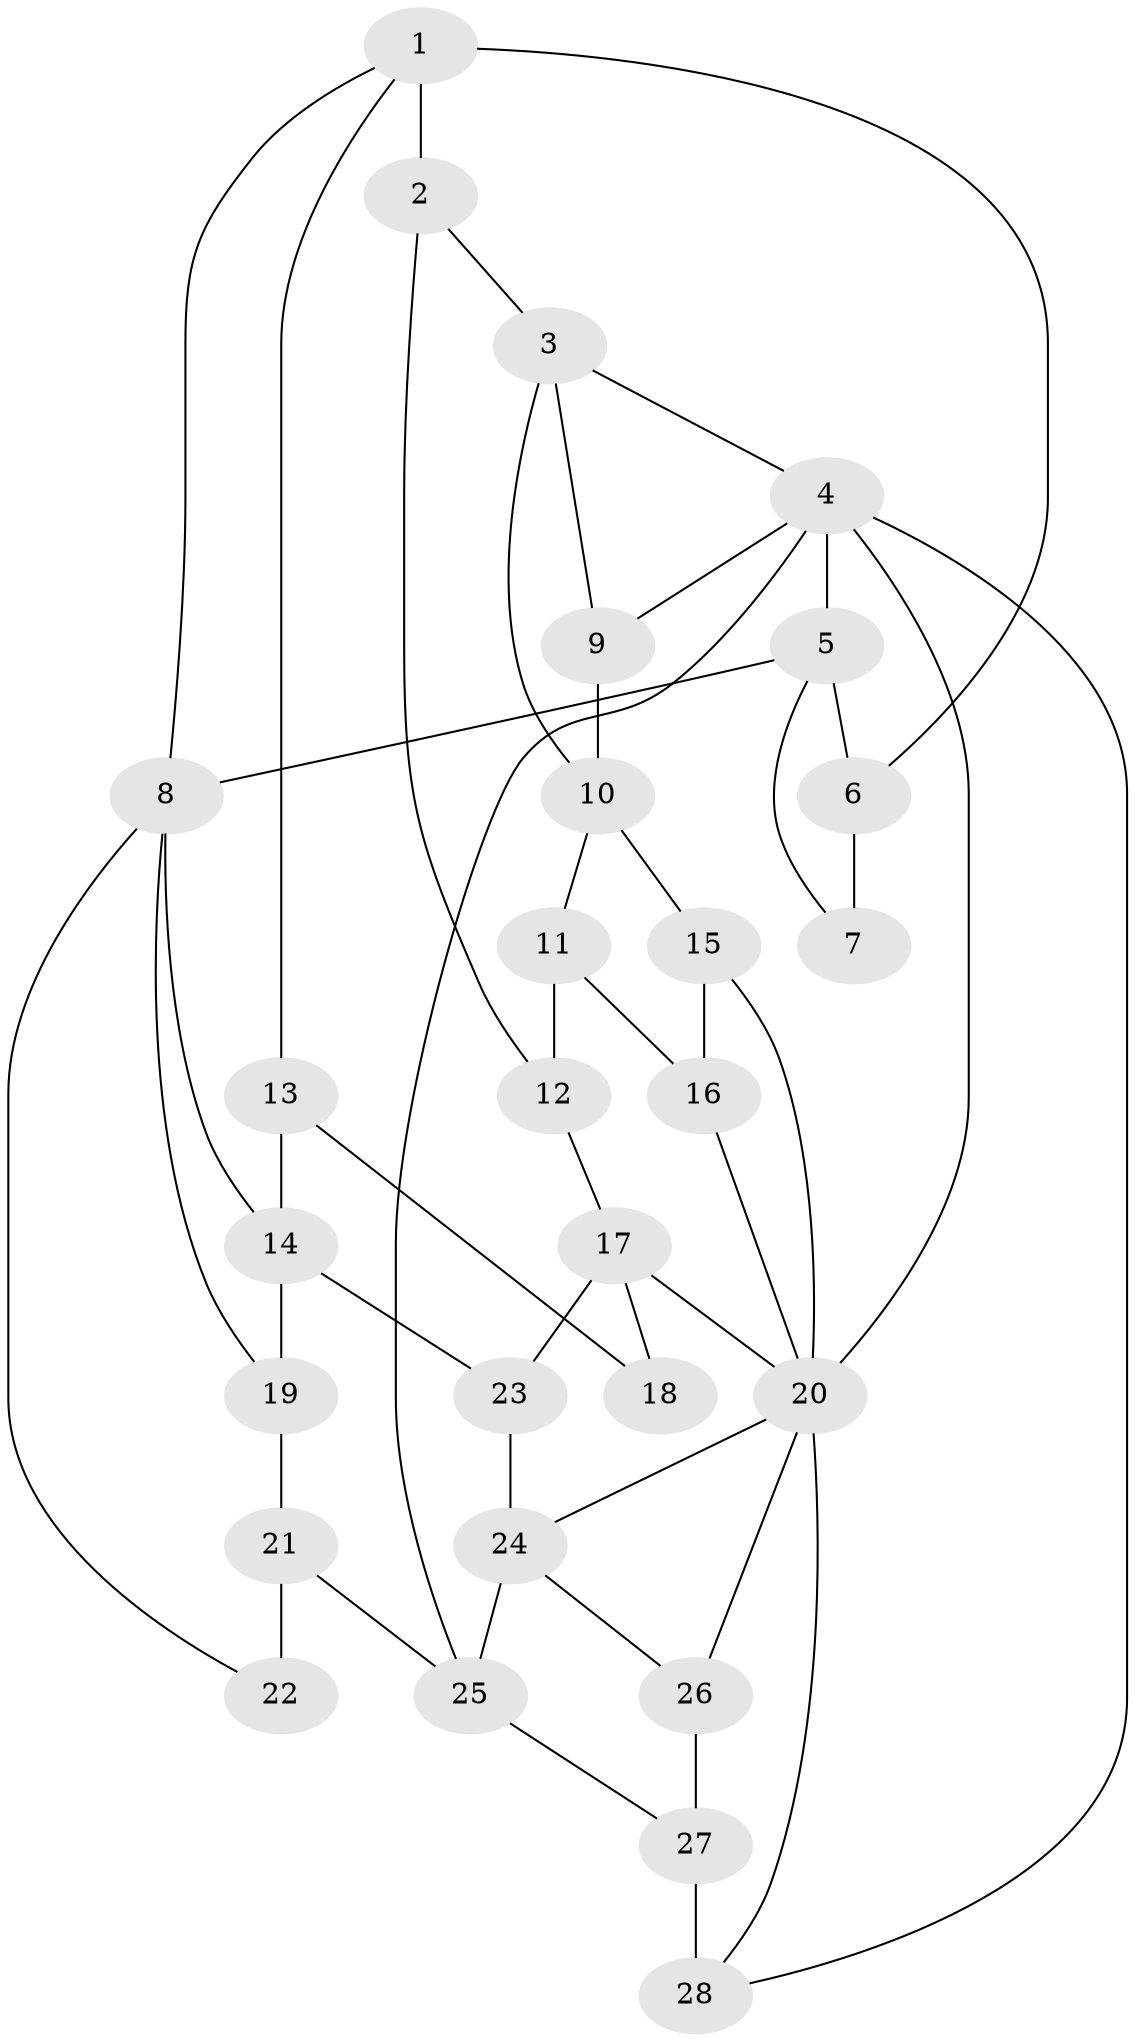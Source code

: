 // original degree distribution, {3: 0.021739130434782608, 5: 0.5869565217391305, 4: 0.20652173913043478, 6: 0.18478260869565216}
// Generated by graph-tools (version 1.1) at 2025/54/03/04/25 22:54:39]
// undirected, 28 vertices, 49 edges
graph export_dot {
  node [color=gray90,style=filled];
  1;
  2;
  3;
  4;
  5;
  6;
  7;
  8;
  9;
  10;
  11;
  12;
  13;
  14;
  15;
  16;
  17;
  18;
  19;
  20;
  21;
  22;
  23;
  24;
  25;
  26;
  27;
  28;
  1 -- 2 [weight=2.0];
  1 -- 6 [weight=1.0];
  1 -- 8 [weight=1.0];
  1 -- 13 [weight=1.0];
  2 -- 3 [weight=2.0];
  2 -- 12 [weight=1.0];
  3 -- 4 [weight=1.0];
  3 -- 9 [weight=2.0];
  3 -- 10 [weight=1.0];
  4 -- 5 [weight=2.0];
  4 -- 9 [weight=1.0];
  4 -- 20 [weight=2.0];
  4 -- 25 [weight=1.0];
  4 -- 28 [weight=1.0];
  5 -- 6 [weight=1.0];
  5 -- 7 [weight=1.0];
  5 -- 8 [weight=2.0];
  6 -- 7 [weight=2.0];
  8 -- 14 [weight=1.0];
  8 -- 19 [weight=1.0];
  8 -- 22 [weight=1.0];
  9 -- 10 [weight=3.0];
  10 -- 11 [weight=1.0];
  10 -- 15 [weight=1.0];
  11 -- 12 [weight=1.0];
  11 -- 16 [weight=1.0];
  12 -- 17 [weight=2.0];
  13 -- 14 [weight=2.0];
  13 -- 18 [weight=1.0];
  14 -- 19 [weight=1.0];
  14 -- 23 [weight=2.0];
  15 -- 16 [weight=4.0];
  15 -- 20 [weight=1.0];
  16 -- 20 [weight=1.0];
  17 -- 18 [weight=2.0];
  17 -- 20 [weight=1.0];
  17 -- 23 [weight=1.0];
  19 -- 21 [weight=2.0];
  20 -- 24 [weight=1.0];
  20 -- 26 [weight=1.0];
  20 -- 28 [weight=1.0];
  21 -- 22 [weight=2.0];
  21 -- 25 [weight=2.0];
  23 -- 24 [weight=2.0];
  24 -- 25 [weight=2.0];
  24 -- 26 [weight=1.0];
  25 -- 27 [weight=1.0];
  26 -- 27 [weight=1.0];
  27 -- 28 [weight=4.0];
}
